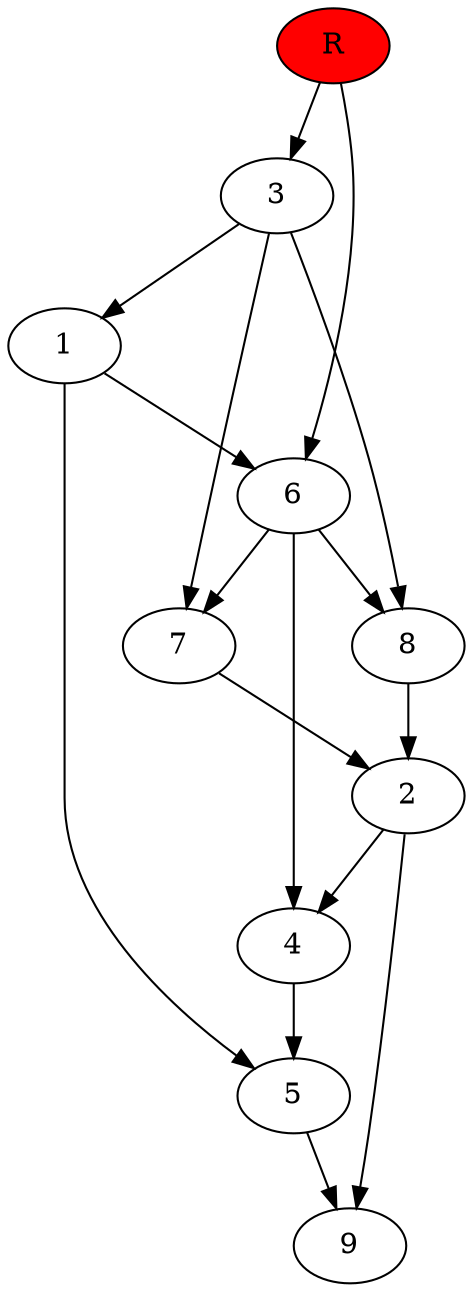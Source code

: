 digraph prb37574 {
	1
	2
	3
	4
	5
	6
	7
	8
	R [fillcolor="#ff0000" style=filled]
	1 -> 5
	1 -> 6
	2 -> 4
	2 -> 9
	3 -> 1
	3 -> 7
	3 -> 8
	4 -> 5
	5 -> 9
	6 -> 4
	6 -> 7
	6 -> 8
	7 -> 2
	8 -> 2
	R -> 3
	R -> 6
}
